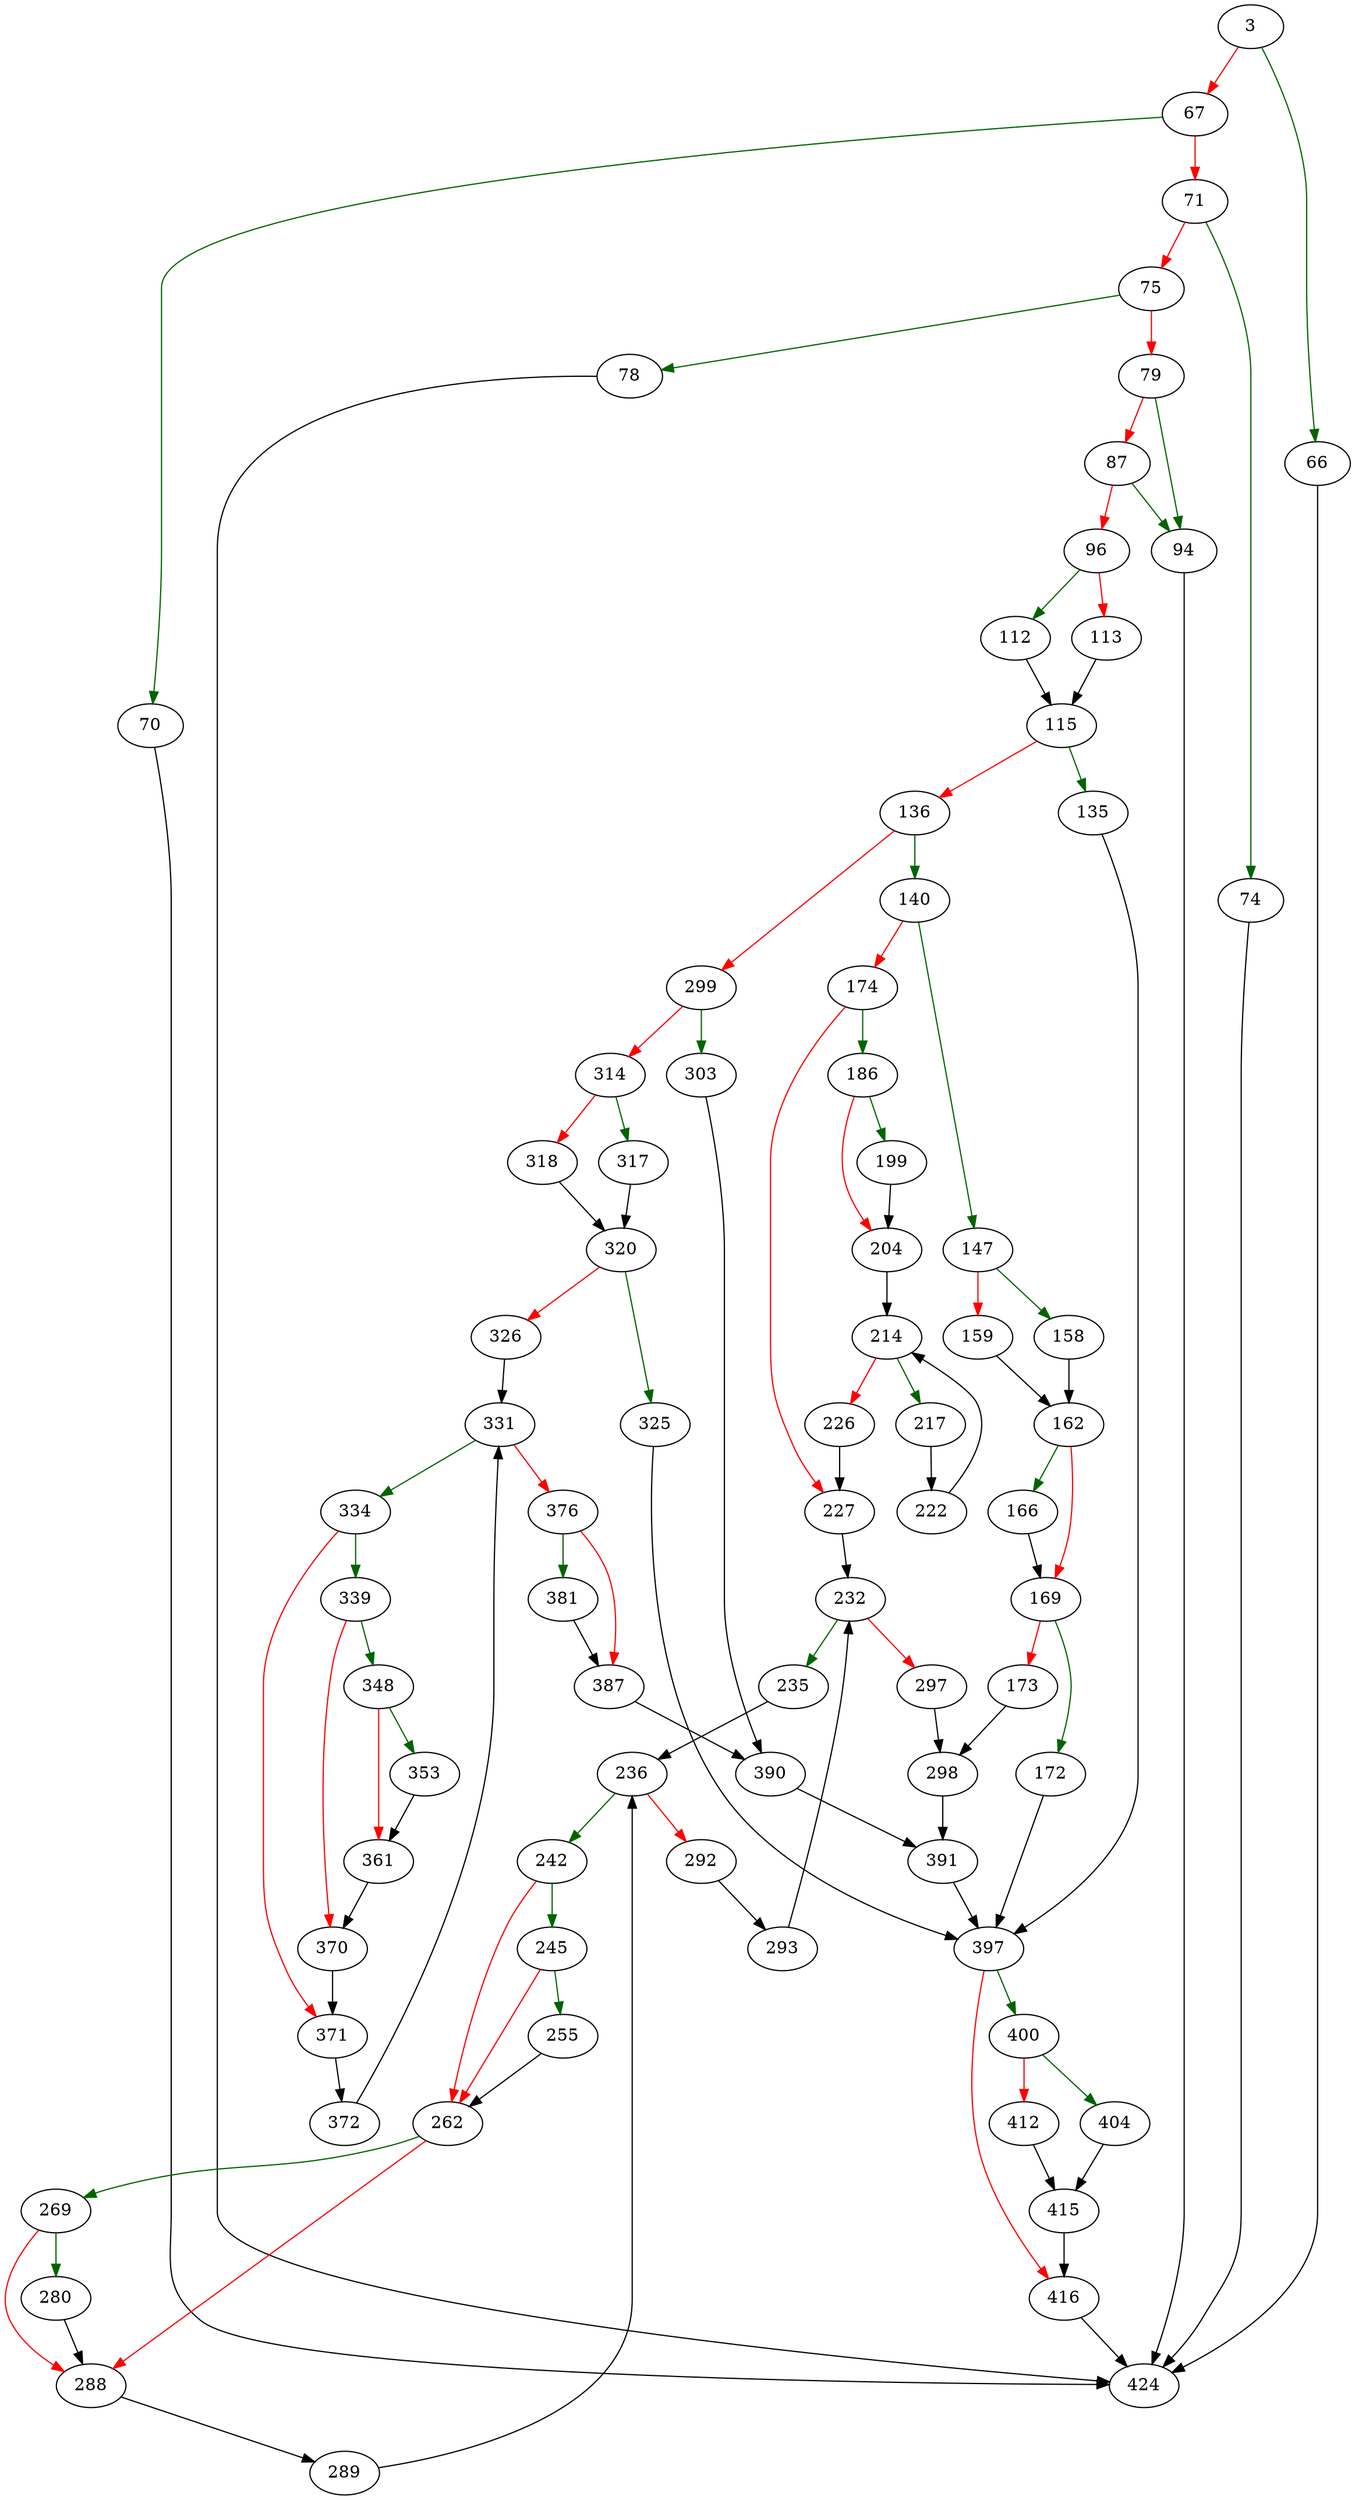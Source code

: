 strict digraph "renameColumnFunc" {
	// Node definitions.
	3 [entry=true];
	66;
	67;
	424;
	70;
	71;
	74;
	75;
	78;
	79;
	94;
	87;
	96;
	112;
	113;
	115;
	135;
	136;
	397;
	140;
	299;
	147;
	174;
	158;
	159;
	162;
	166;
	169;
	172;
	173;
	298;
	186;
	227;
	199;
	204;
	214;
	217;
	226;
	222;
	232;
	235;
	297;
	236;
	242;
	292;
	245;
	262;
	255;
	269;
	288;
	280;
	289;
	293;
	391;
	303;
	314;
	390;
	317;
	318;
	320;
	325;
	326;
	331;
	334;
	376;
	339;
	371;
	348;
	370;
	353;
	361;
	372;
	381;
	387;
	400;
	416;
	404;
	412;
	415;

	// Edge definitions.
	3 -> 66 [
		color=darkgreen
		cond=true
	];
	3 -> 67 [
		color=red
		cond=false
	];
	66 -> 424;
	67 -> 70 [
		color=darkgreen
		cond=true
	];
	67 -> 71 [
		color=red
		cond=false
	];
	70 -> 424;
	71 -> 74 [
		color=darkgreen
		cond=true
	];
	71 -> 75 [
		color=red
		cond=false
	];
	74 -> 424;
	75 -> 78 [
		color=darkgreen
		cond=true
	];
	75 -> 79 [
		color=red
		cond=false
	];
	78 -> 424;
	79 -> 94 [
		color=darkgreen
		cond=true
	];
	79 -> 87 [
		color=red
		cond=false
	];
	94 -> 424;
	87 -> 94 [
		color=darkgreen
		cond=true
	];
	87 -> 96 [
		color=red
		cond=false
	];
	96 -> 112 [
		color=darkgreen
		cond=true
	];
	96 -> 113 [
		color=red
		cond=false
	];
	112 -> 115;
	113 -> 115;
	115 -> 135 [
		color=darkgreen
		cond=true
	];
	115 -> 136 [
		color=red
		cond=false
	];
	135 -> 397;
	136 -> 140 [
		color=darkgreen
		cond=true
	];
	136 -> 299 [
		color=red
		cond=false
	];
	397 -> 400 [
		color=darkgreen
		cond=true
	];
	397 -> 416 [
		color=red
		cond=false
	];
	140 -> 147 [
		color=darkgreen
		cond=true
	];
	140 -> 174 [
		color=red
		cond=false
	];
	299 -> 303 [
		color=darkgreen
		cond=true
	];
	299 -> 314 [
		color=red
		cond=false
	];
	147 -> 158 [
		color=darkgreen
		cond=true
	];
	147 -> 159 [
		color=red
		cond=false
	];
	174 -> 186 [
		color=darkgreen
		cond=true
	];
	174 -> 227 [
		color=red
		cond=false
	];
	158 -> 162;
	159 -> 162;
	162 -> 166 [
		color=darkgreen
		cond=true
	];
	162 -> 169 [
		color=red
		cond=false
	];
	166 -> 169;
	169 -> 172 [
		color=darkgreen
		cond=true
	];
	169 -> 173 [
		color=red
		cond=false
	];
	172 -> 397;
	173 -> 298;
	298 -> 391;
	186 -> 199 [
		color=darkgreen
		cond=true
	];
	186 -> 204 [
		color=red
		cond=false
	];
	227 -> 232;
	199 -> 204;
	204 -> 214;
	214 -> 217 [
		color=darkgreen
		cond=true
	];
	214 -> 226 [
		color=red
		cond=false
	];
	217 -> 222;
	226 -> 227;
	222 -> 214;
	232 -> 235 [
		color=darkgreen
		cond=true
	];
	232 -> 297 [
		color=red
		cond=false
	];
	235 -> 236;
	297 -> 298;
	236 -> 242 [
		color=darkgreen
		cond=true
	];
	236 -> 292 [
		color=red
		cond=false
	];
	242 -> 245 [
		color=darkgreen
		cond=true
	];
	242 -> 262 [
		color=red
		cond=false
	];
	292 -> 293;
	245 -> 262 [
		color=red
		cond=false
	];
	245 -> 255 [
		color=darkgreen
		cond=true
	];
	262 -> 269 [
		color=darkgreen
		cond=true
	];
	262 -> 288 [
		color=red
		cond=false
	];
	255 -> 262;
	269 -> 288 [
		color=red
		cond=false
	];
	269 -> 280 [
		color=darkgreen
		cond=true
	];
	288 -> 289;
	280 -> 288;
	289 -> 236;
	293 -> 232;
	391 -> 397;
	303 -> 390;
	314 -> 317 [
		color=darkgreen
		cond=true
	];
	314 -> 318 [
		color=red
		cond=false
	];
	390 -> 391;
	317 -> 320;
	318 -> 320;
	320 -> 325 [
		color=darkgreen
		cond=true
	];
	320 -> 326 [
		color=red
		cond=false
	];
	325 -> 397;
	326 -> 331;
	331 -> 334 [
		color=darkgreen
		cond=true
	];
	331 -> 376 [
		color=red
		cond=false
	];
	334 -> 339 [
		color=darkgreen
		cond=true
	];
	334 -> 371 [
		color=red
		cond=false
	];
	376 -> 381 [
		color=darkgreen
		cond=true
	];
	376 -> 387 [
		color=red
		cond=false
	];
	339 -> 348 [
		color=darkgreen
		cond=true
	];
	339 -> 370 [
		color=red
		cond=false
	];
	371 -> 372;
	348 -> 353 [
		color=darkgreen
		cond=true
	];
	348 -> 361 [
		color=red
		cond=false
	];
	370 -> 371;
	353 -> 361;
	361 -> 370;
	372 -> 331;
	381 -> 387;
	387 -> 390;
	400 -> 404 [
		color=darkgreen
		cond=true
	];
	400 -> 412 [
		color=red
		cond=false
	];
	416 -> 424;
	404 -> 415;
	412 -> 415;
	415 -> 416;
}